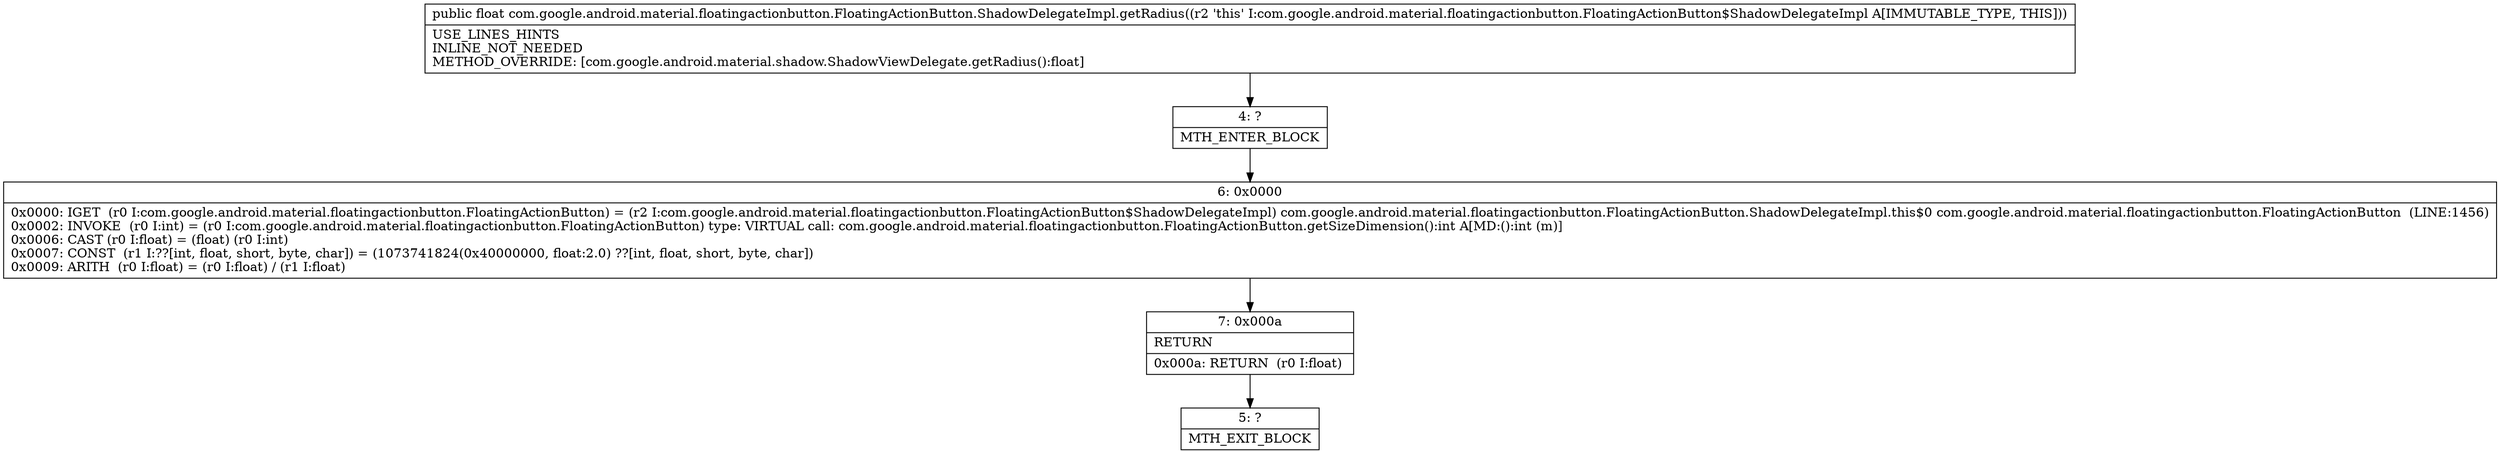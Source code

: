 digraph "CFG forcom.google.android.material.floatingactionbutton.FloatingActionButton.ShadowDelegateImpl.getRadius()F" {
Node_4 [shape=record,label="{4\:\ ?|MTH_ENTER_BLOCK\l}"];
Node_6 [shape=record,label="{6\:\ 0x0000|0x0000: IGET  (r0 I:com.google.android.material.floatingactionbutton.FloatingActionButton) = (r2 I:com.google.android.material.floatingactionbutton.FloatingActionButton$ShadowDelegateImpl) com.google.android.material.floatingactionbutton.FloatingActionButton.ShadowDelegateImpl.this$0 com.google.android.material.floatingactionbutton.FloatingActionButton  (LINE:1456)\l0x0002: INVOKE  (r0 I:int) = (r0 I:com.google.android.material.floatingactionbutton.FloatingActionButton) type: VIRTUAL call: com.google.android.material.floatingactionbutton.FloatingActionButton.getSizeDimension():int A[MD:():int (m)]\l0x0006: CAST (r0 I:float) = (float) (r0 I:int) \l0x0007: CONST  (r1 I:??[int, float, short, byte, char]) = (1073741824(0x40000000, float:2.0) ??[int, float, short, byte, char]) \l0x0009: ARITH  (r0 I:float) = (r0 I:float) \/ (r1 I:float) \l}"];
Node_7 [shape=record,label="{7\:\ 0x000a|RETURN\l|0x000a: RETURN  (r0 I:float) \l}"];
Node_5 [shape=record,label="{5\:\ ?|MTH_EXIT_BLOCK\l}"];
MethodNode[shape=record,label="{public float com.google.android.material.floatingactionbutton.FloatingActionButton.ShadowDelegateImpl.getRadius((r2 'this' I:com.google.android.material.floatingactionbutton.FloatingActionButton$ShadowDelegateImpl A[IMMUTABLE_TYPE, THIS]))  | USE_LINES_HINTS\lINLINE_NOT_NEEDED\lMETHOD_OVERRIDE: [com.google.android.material.shadow.ShadowViewDelegate.getRadius():float]\l}"];
MethodNode -> Node_4;Node_4 -> Node_6;
Node_6 -> Node_7;
Node_7 -> Node_5;
}

